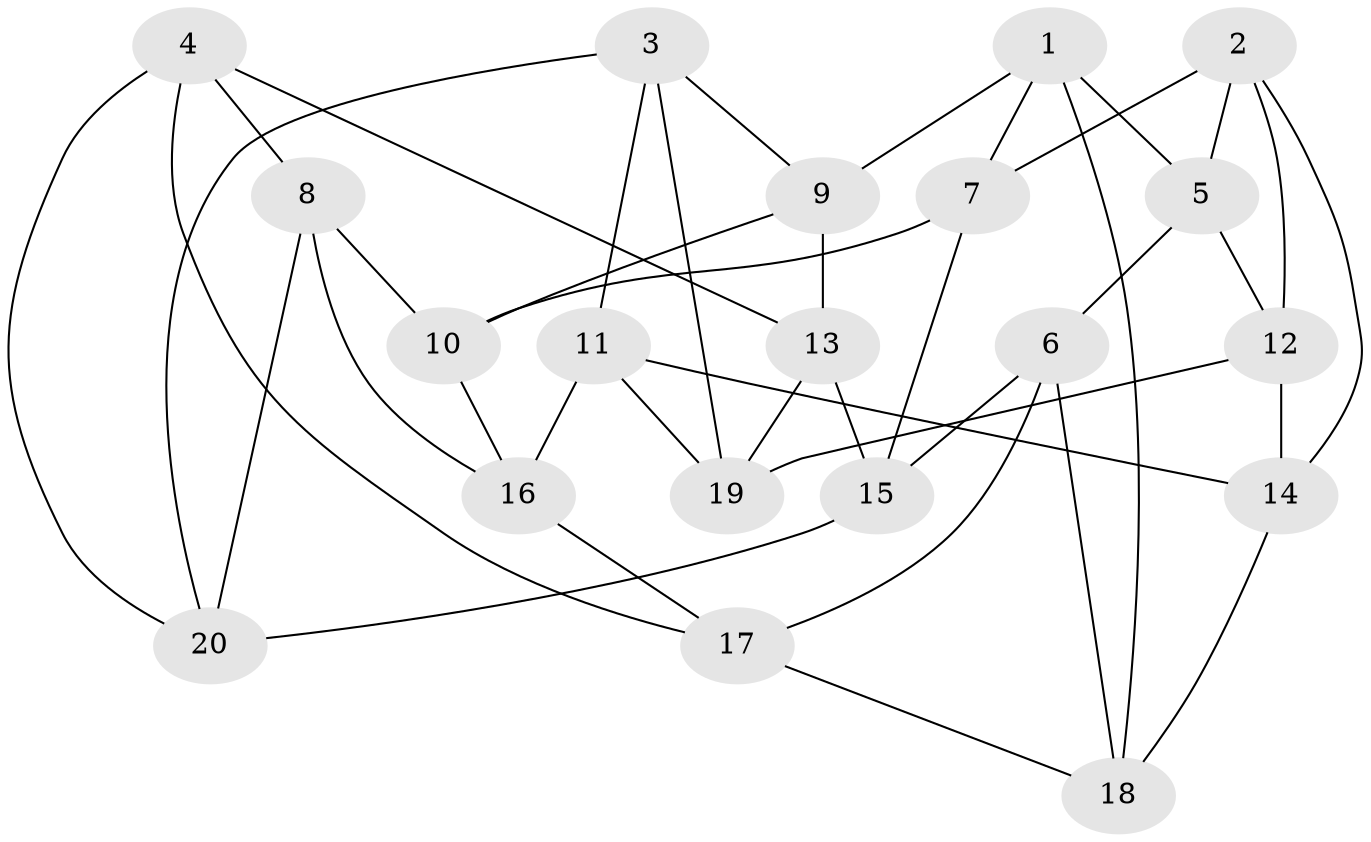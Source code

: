 // Generated by graph-tools (version 1.1) at 2025/46/02/15/25 05:46:28]
// undirected, 20 vertices, 40 edges
graph export_dot {
graph [start="1"]
  node [color=gray90,style=filled];
  1;
  2;
  3;
  4;
  5;
  6;
  7;
  8;
  9;
  10;
  11;
  12;
  13;
  14;
  15;
  16;
  17;
  18;
  19;
  20;
  1 -- 9;
  1 -- 5;
  1 -- 7;
  1 -- 18;
  2 -- 14;
  2 -- 7;
  2 -- 12;
  2 -- 5;
  3 -- 9;
  3 -- 19;
  3 -- 11;
  3 -- 20;
  4 -- 8;
  4 -- 17;
  4 -- 13;
  4 -- 20;
  5 -- 12;
  5 -- 6;
  6 -- 15;
  6 -- 17;
  6 -- 18;
  7 -- 15;
  7 -- 10;
  8 -- 10;
  8 -- 16;
  8 -- 20;
  9 -- 10;
  9 -- 13;
  10 -- 16;
  11 -- 14;
  11 -- 19;
  11 -- 16;
  12 -- 14;
  12 -- 19;
  13 -- 19;
  13 -- 15;
  14 -- 18;
  15 -- 20;
  16 -- 17;
  17 -- 18;
}
